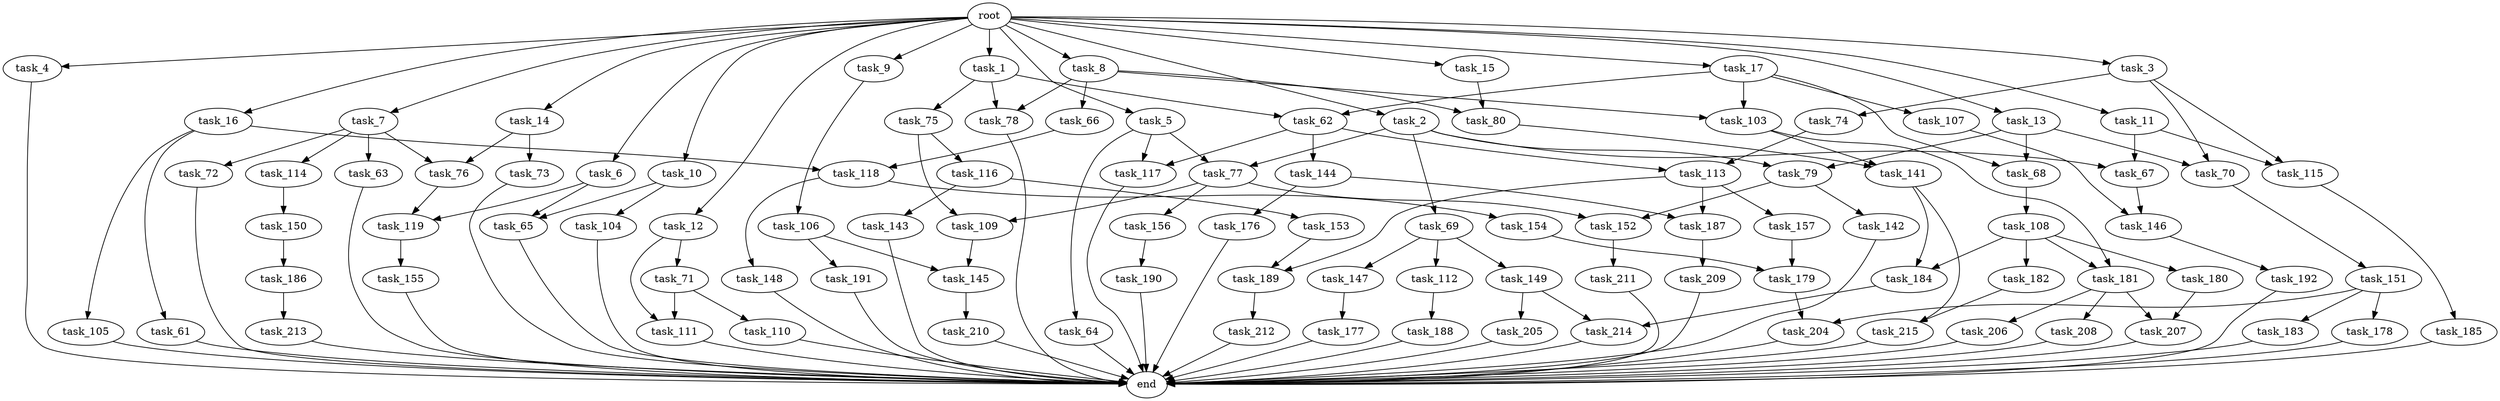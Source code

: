 digraph G {
  root [size="0.000000"];
  task_1 [size="2.048000"];
  task_2 [size="2.048000"];
  task_3 [size="2.048000"];
  task_4 [size="2.048000"];
  task_5 [size="2.048000"];
  task_6 [size="2.048000"];
  task_7 [size="2.048000"];
  task_8 [size="2.048000"];
  task_9 [size="2.048000"];
  task_10 [size="2.048000"];
  task_11 [size="2.048000"];
  task_12 [size="2.048000"];
  task_13 [size="2.048000"];
  task_14 [size="2.048000"];
  task_15 [size="2.048000"];
  task_16 [size="2.048000"];
  task_17 [size="2.048000"];
  task_61 [size="68719476.736000"];
  task_62 [size="223338299.392000"];
  task_63 [size="429496729.600000"];
  task_64 [size="1391569403.904000"];
  task_65 [size="2336462209.024000"];
  task_66 [size="429496729.600000"];
  task_67 [size="1460288880.640000"];
  task_68 [size="137438953.472000"];
  task_69 [size="841813590.016000"];
  task_70 [size="687194767.360000"];
  task_71 [size="429496729.600000"];
  task_72 [size="429496729.600000"];
  task_73 [size="154618822.656000"];
  task_74 [size="618475290.624000"];
  task_75 [size="154618822.656000"];
  task_76 [size="584115552.256000"];
  task_77 [size="2233382993.920000"];
  task_78 [size="584115552.256000"];
  task_79 [size="910533066.752000"];
  task_80 [size="1271310319.616000"];
  task_103 [size="498216206.336000"];
  task_104 [size="618475290.624000"];
  task_105 [size="68719476.736000"];
  task_106 [size="1391569403.904000"];
  task_107 [size="68719476.736000"];
  task_108 [size="154618822.656000"];
  task_109 [size="893353197.568000"];
  task_110 [size="841813590.016000"];
  task_111 [size="1271310319.616000"];
  task_112 [size="618475290.624000"];
  task_113 [size="2147483648.000000"];
  task_114 [size="429496729.600000"];
  task_115 [size="1236950581.248000"];
  task_116 [size="618475290.624000"];
  task_117 [size="1821066133.504000"];
  task_118 [size="687194767.360000"];
  task_119 [size="2817498546.176000"];
  task_141 [size="2199023255.552000"];
  task_142 [size="1391569403.904000"];
  task_143 [size="1391569403.904000"];
  task_144 [size="429496729.600000"];
  task_145 [size="1460288880.640000"];
  task_146 [size="1941325217.792000"];
  task_147 [size="618475290.624000"];
  task_148 [size="1717986918.400000"];
  task_149 [size="618475290.624000"];
  task_150 [size="68719476.736000"];
  task_151 [size="618475290.624000"];
  task_152 [size="1666447310.848000"];
  task_153 [size="1391569403.904000"];
  task_154 [size="1717986918.400000"];
  task_155 [size="1391569403.904000"];
  task_156 [size="274877906.944000"];
  task_157 [size="618475290.624000"];
  task_176 [size="429496729.600000"];
  task_177 [size="154618822.656000"];
  task_178 [size="274877906.944000"];
  task_179 [size="704374636.544000"];
  task_180 [size="68719476.736000"];
  task_181 [size="1168231104.512000"];
  task_182 [size="68719476.736000"];
  task_183 [size="274877906.944000"];
  task_184 [size="498216206.336000"];
  task_185 [size="1099511627.776000"];
  task_186 [size="841813590.016000"];
  task_187 [size="1047972020.224000"];
  task_188 [size="429496729.600000"];
  task_189 [size="1236950581.248000"];
  task_190 [size="841813590.016000"];
  task_191 [size="68719476.736000"];
  task_192 [size="618475290.624000"];
  task_204 [size="343597383.680000"];
  task_205 [size="1391569403.904000"];
  task_206 [size="1099511627.776000"];
  task_207 [size="1254130450.432000"];
  task_208 [size="1099511627.776000"];
  task_209 [size="429496729.600000"];
  task_210 [size="1717986918.400000"];
  task_211 [size="154618822.656000"];
  task_212 [size="841813590.016000"];
  task_213 [size="841813590.016000"];
  task_214 [size="1460288880.640000"];
  task_215 [size="858993459.200000"];
  end [size="0.000000"];

  root -> task_1 [size="1.000000"];
  root -> task_2 [size="1.000000"];
  root -> task_3 [size="1.000000"];
  root -> task_4 [size="1.000000"];
  root -> task_5 [size="1.000000"];
  root -> task_6 [size="1.000000"];
  root -> task_7 [size="1.000000"];
  root -> task_8 [size="1.000000"];
  root -> task_9 [size="1.000000"];
  root -> task_10 [size="1.000000"];
  root -> task_11 [size="1.000000"];
  root -> task_12 [size="1.000000"];
  root -> task_13 [size="1.000000"];
  root -> task_14 [size="1.000000"];
  root -> task_15 [size="1.000000"];
  root -> task_16 [size="1.000000"];
  root -> task_17 [size="1.000000"];
  task_1 -> task_62 [size="75497472.000000"];
  task_1 -> task_75 [size="75497472.000000"];
  task_1 -> task_78 [size="75497472.000000"];
  task_2 -> task_67 [size="411041792.000000"];
  task_2 -> task_69 [size="411041792.000000"];
  task_2 -> task_77 [size="411041792.000000"];
  task_2 -> task_79 [size="411041792.000000"];
  task_3 -> task_70 [size="301989888.000000"];
  task_3 -> task_74 [size="301989888.000000"];
  task_3 -> task_115 [size="301989888.000000"];
  task_4 -> end [size="1.000000"];
  task_5 -> task_64 [size="679477248.000000"];
  task_5 -> task_77 [size="679477248.000000"];
  task_5 -> task_117 [size="679477248.000000"];
  task_6 -> task_65 [size="838860800.000000"];
  task_6 -> task_119 [size="838860800.000000"];
  task_7 -> task_63 [size="209715200.000000"];
  task_7 -> task_72 [size="209715200.000000"];
  task_7 -> task_76 [size="209715200.000000"];
  task_7 -> task_114 [size="209715200.000000"];
  task_8 -> task_66 [size="209715200.000000"];
  task_8 -> task_78 [size="209715200.000000"];
  task_8 -> task_80 [size="209715200.000000"];
  task_8 -> task_103 [size="209715200.000000"];
  task_9 -> task_106 [size="679477248.000000"];
  task_10 -> task_65 [size="301989888.000000"];
  task_10 -> task_104 [size="301989888.000000"];
  task_11 -> task_67 [size="301989888.000000"];
  task_11 -> task_115 [size="301989888.000000"];
  task_12 -> task_71 [size="209715200.000000"];
  task_12 -> task_111 [size="209715200.000000"];
  task_13 -> task_68 [size="33554432.000000"];
  task_13 -> task_70 [size="33554432.000000"];
  task_13 -> task_79 [size="33554432.000000"];
  task_14 -> task_73 [size="75497472.000000"];
  task_14 -> task_76 [size="75497472.000000"];
  task_15 -> task_80 [size="411041792.000000"];
  task_16 -> task_61 [size="33554432.000000"];
  task_16 -> task_105 [size="33554432.000000"];
  task_16 -> task_118 [size="33554432.000000"];
  task_17 -> task_62 [size="33554432.000000"];
  task_17 -> task_68 [size="33554432.000000"];
  task_17 -> task_103 [size="33554432.000000"];
  task_17 -> task_107 [size="33554432.000000"];
  task_61 -> end [size="1.000000"];
  task_62 -> task_113 [size="209715200.000000"];
  task_62 -> task_117 [size="209715200.000000"];
  task_62 -> task_144 [size="209715200.000000"];
  task_63 -> end [size="1.000000"];
  task_64 -> end [size="1.000000"];
  task_65 -> end [size="1.000000"];
  task_66 -> task_118 [size="301989888.000000"];
  task_67 -> task_146 [size="536870912.000000"];
  task_68 -> task_108 [size="75497472.000000"];
  task_69 -> task_112 [size="301989888.000000"];
  task_69 -> task_147 [size="301989888.000000"];
  task_69 -> task_149 [size="301989888.000000"];
  task_70 -> task_151 [size="301989888.000000"];
  task_71 -> task_110 [size="411041792.000000"];
  task_71 -> task_111 [size="411041792.000000"];
  task_72 -> end [size="1.000000"];
  task_73 -> end [size="1.000000"];
  task_74 -> task_113 [size="838860800.000000"];
  task_75 -> task_109 [size="301989888.000000"];
  task_75 -> task_116 [size="301989888.000000"];
  task_76 -> task_119 [size="536870912.000000"];
  task_77 -> task_109 [size="134217728.000000"];
  task_77 -> task_152 [size="134217728.000000"];
  task_77 -> task_156 [size="134217728.000000"];
  task_78 -> end [size="1.000000"];
  task_79 -> task_142 [size="679477248.000000"];
  task_79 -> task_152 [size="679477248.000000"];
  task_80 -> task_141 [size="536870912.000000"];
  task_103 -> task_141 [size="536870912.000000"];
  task_103 -> task_181 [size="536870912.000000"];
  task_104 -> end [size="1.000000"];
  task_105 -> end [size="1.000000"];
  task_106 -> task_145 [size="33554432.000000"];
  task_106 -> task_191 [size="33554432.000000"];
  task_107 -> task_146 [size="411041792.000000"];
  task_108 -> task_180 [size="33554432.000000"];
  task_108 -> task_181 [size="33554432.000000"];
  task_108 -> task_182 [size="33554432.000000"];
  task_108 -> task_184 [size="33554432.000000"];
  task_109 -> task_145 [size="679477248.000000"];
  task_110 -> end [size="1.000000"];
  task_111 -> end [size="1.000000"];
  task_112 -> task_188 [size="209715200.000000"];
  task_113 -> task_157 [size="301989888.000000"];
  task_113 -> task_187 [size="301989888.000000"];
  task_113 -> task_189 [size="301989888.000000"];
  task_114 -> task_150 [size="33554432.000000"];
  task_115 -> task_185 [size="536870912.000000"];
  task_116 -> task_143 [size="679477248.000000"];
  task_116 -> task_153 [size="679477248.000000"];
  task_117 -> end [size="1.000000"];
  task_118 -> task_148 [size="838860800.000000"];
  task_118 -> task_154 [size="838860800.000000"];
  task_119 -> task_155 [size="679477248.000000"];
  task_141 -> task_184 [size="209715200.000000"];
  task_141 -> task_215 [size="209715200.000000"];
  task_142 -> end [size="1.000000"];
  task_143 -> end [size="1.000000"];
  task_144 -> task_176 [size="209715200.000000"];
  task_144 -> task_187 [size="209715200.000000"];
  task_145 -> task_210 [size="838860800.000000"];
  task_146 -> task_192 [size="301989888.000000"];
  task_147 -> task_177 [size="75497472.000000"];
  task_148 -> end [size="1.000000"];
  task_149 -> task_205 [size="679477248.000000"];
  task_149 -> task_214 [size="679477248.000000"];
  task_150 -> task_186 [size="411041792.000000"];
  task_151 -> task_178 [size="134217728.000000"];
  task_151 -> task_183 [size="134217728.000000"];
  task_151 -> task_204 [size="134217728.000000"];
  task_152 -> task_211 [size="75497472.000000"];
  task_153 -> task_189 [size="301989888.000000"];
  task_154 -> task_179 [size="209715200.000000"];
  task_155 -> end [size="1.000000"];
  task_156 -> task_190 [size="411041792.000000"];
  task_157 -> task_179 [size="134217728.000000"];
  task_176 -> end [size="1.000000"];
  task_177 -> end [size="1.000000"];
  task_178 -> end [size="1.000000"];
  task_179 -> task_204 [size="33554432.000000"];
  task_180 -> task_207 [size="75497472.000000"];
  task_181 -> task_206 [size="536870912.000000"];
  task_181 -> task_207 [size="536870912.000000"];
  task_181 -> task_208 [size="536870912.000000"];
  task_182 -> task_215 [size="209715200.000000"];
  task_183 -> end [size="1.000000"];
  task_184 -> task_214 [size="33554432.000000"];
  task_185 -> end [size="1.000000"];
  task_186 -> task_213 [size="411041792.000000"];
  task_187 -> task_209 [size="209715200.000000"];
  task_188 -> end [size="1.000000"];
  task_189 -> task_212 [size="411041792.000000"];
  task_190 -> end [size="1.000000"];
  task_191 -> end [size="1.000000"];
  task_192 -> end [size="1.000000"];
  task_204 -> end [size="1.000000"];
  task_205 -> end [size="1.000000"];
  task_206 -> end [size="1.000000"];
  task_207 -> end [size="1.000000"];
  task_208 -> end [size="1.000000"];
  task_209 -> end [size="1.000000"];
  task_210 -> end [size="1.000000"];
  task_211 -> end [size="1.000000"];
  task_212 -> end [size="1.000000"];
  task_213 -> end [size="1.000000"];
  task_214 -> end [size="1.000000"];
  task_215 -> end [size="1.000000"];
}
